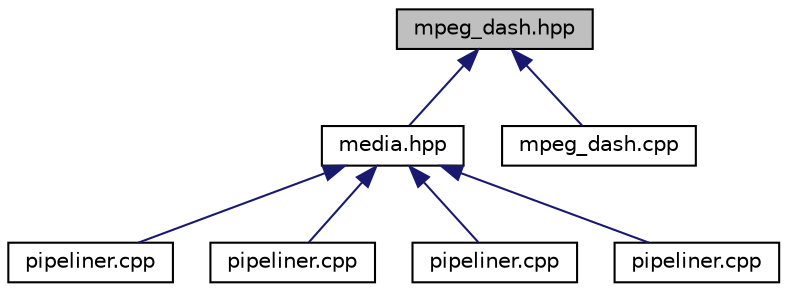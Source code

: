 digraph "mpeg_dash.hpp"
{
 // INTERACTIVE_SVG=YES
  edge [fontname="Helvetica",fontsize="10",labelfontname="Helvetica",labelfontsize="10"];
  node [fontname="Helvetica",fontsize="10",shape=record];
  Node1 [label="mpeg_dash.hpp",height=0.2,width=0.4,color="black", fillcolor="grey75", style="filled", fontcolor="black"];
  Node1 -> Node2 [dir="back",color="midnightblue",fontsize="10",style="solid",fontname="Helvetica"];
  Node2 [label="media.hpp",height=0.2,width=0.4,color="black", fillcolor="white", style="filled",URL="$media_8hpp.html"];
  Node2 -> Node3 [dir="back",color="midnightblue",fontsize="10",style="solid",fontname="Helvetica"];
  Node3 [label="pipeliner.cpp",height=0.2,width=0.4,color="black", fillcolor="white", style="filled",URL="$dashcastx_2pipeliner_8cpp.html"];
  Node2 -> Node4 [dir="back",color="midnightblue",fontsize="10",style="solid",fontname="Helvetica"];
  Node4 [label="pipeliner.cpp",height=0.2,width=0.4,color="black", fillcolor="white", style="filled",URL="$dashclient_2pipeliner_8cpp.html"];
  Node2 -> Node5 [dir="back",color="midnightblue",fontsize="10",style="solid",fontname="Helvetica"];
  Node5 [label="pipeliner.cpp",height=0.2,width=0.4,color="black", fillcolor="white", style="filled",URL="$mp42tsx_2pipeliner_8cpp.html"];
  Node2 -> Node6 [dir="back",color="midnightblue",fontsize="10",style="solid",fontname="Helvetica"];
  Node6 [label="pipeliner.cpp",height=0.2,width=0.4,color="black", fillcolor="white", style="filled",URL="$player_2pipeliner_8cpp.html"];
  Node1 -> Node7 [dir="back",color="midnightblue",fontsize="10",style="solid",fontname="Helvetica"];
  Node7 [label="mpeg_dash.cpp",height=0.2,width=0.4,color="black", fillcolor="white", style="filled",URL="$mpeg__dash_8cpp.html"];
}

